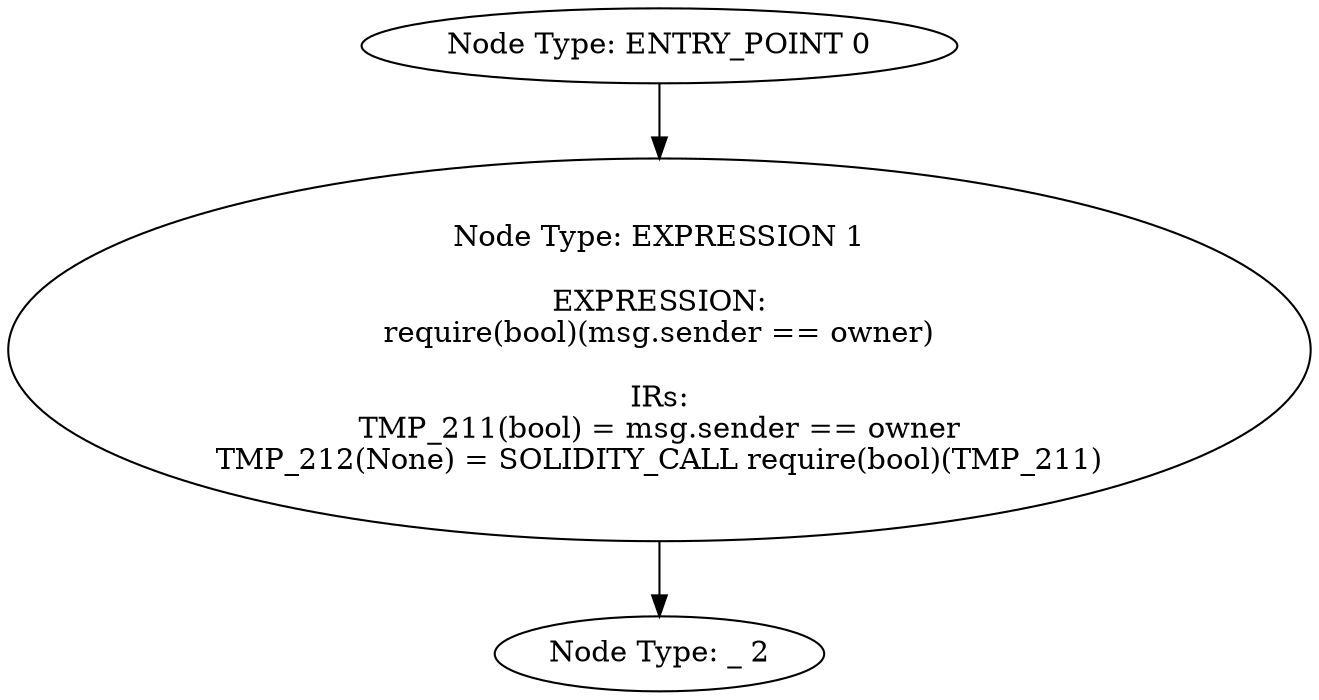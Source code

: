 digraph{
0[label="Node Type: ENTRY_POINT 0
"];
0->1;
1[label="Node Type: EXPRESSION 1

EXPRESSION:
require(bool)(msg.sender == owner)

IRs:
TMP_211(bool) = msg.sender == owner
TMP_212(None) = SOLIDITY_CALL require(bool)(TMP_211)"];
1->2;
2[label="Node Type: _ 2
"];
}
